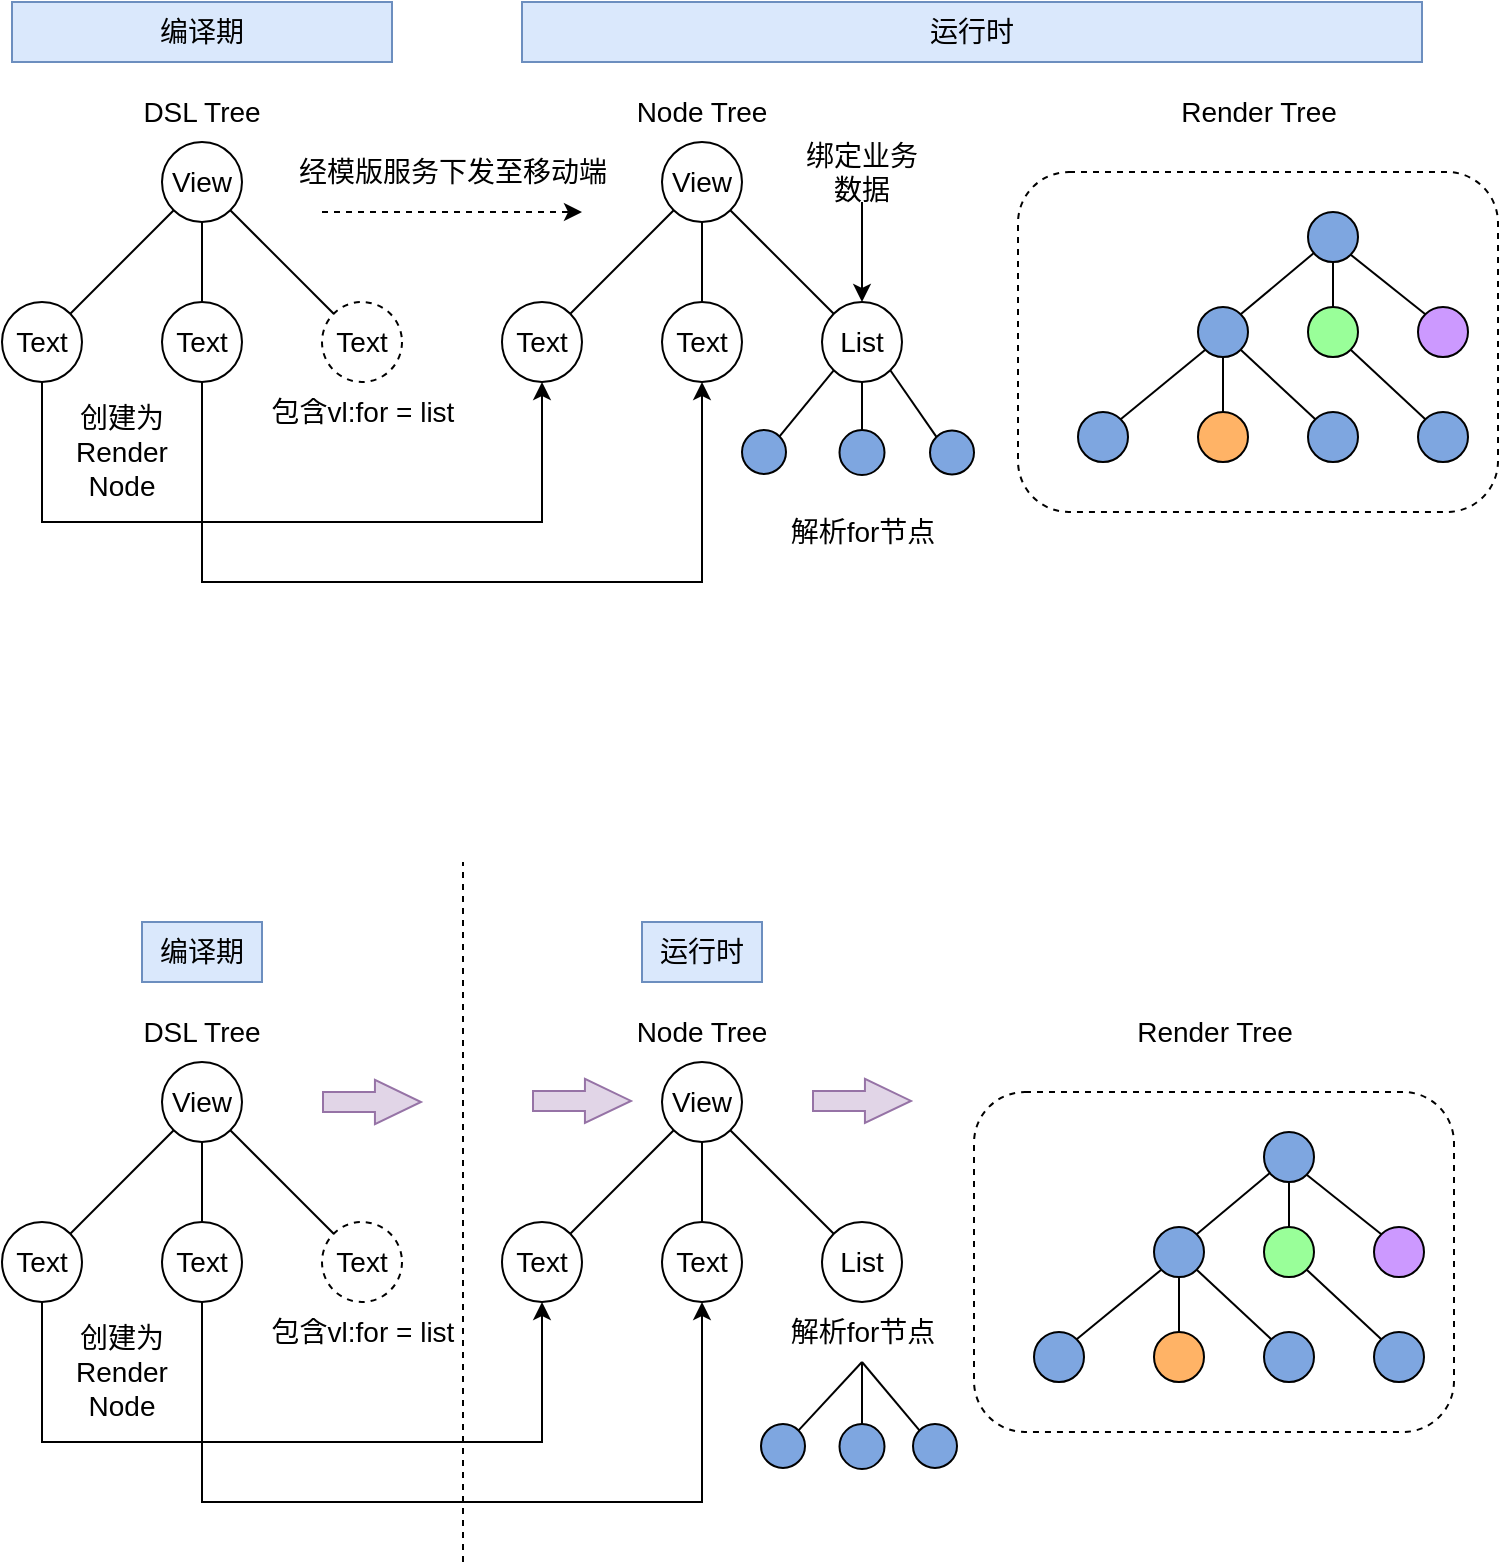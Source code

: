 <mxfile version="20.8.18" type="github" pages="2">
  <diagram name="第 1 页" id="cYTpn5aUSwXa2kTmMULK">
    <mxGraphModel dx="1978" dy="681" grid="1" gridSize="10" guides="1" tooltips="1" connect="1" arrows="1" fold="1" page="1" pageScale="1" pageWidth="827" pageHeight="1169" math="0" shadow="0">
      <root>
        <mxCell id="0" />
        <mxCell id="1" parent="0" />
        <mxCell id="NY8JZ3C-U5HUo9BYB7Ef-1" value="" style="rounded=1;whiteSpace=wrap;html=1;shadow=0;dashed=1;" vertex="1" parent="1">
          <mxGeometry x="-212" y="235" width="240" height="170" as="geometry" />
        </mxCell>
        <mxCell id="g4z9N9XSjGAZjHoc07tf-1" value="View" style="ellipse;whiteSpace=wrap;html=1;aspect=fixed;fontSize=14;" vertex="1" parent="1">
          <mxGeometry x="-640" y="220" width="40" height="40" as="geometry" />
        </mxCell>
        <mxCell id="g4z9N9XSjGAZjHoc07tf-2" value="Text" style="ellipse;whiteSpace=wrap;html=1;aspect=fixed;fontSize=14;" vertex="1" parent="1">
          <mxGeometry x="-720" y="300" width="40" height="40" as="geometry" />
        </mxCell>
        <mxCell id="g4z9N9XSjGAZjHoc07tf-4" value="" style="endArrow=none;html=1;rounded=0;exitX=1;exitY=0;exitDx=0;exitDy=0;" edge="1" parent="1" source="g4z9N9XSjGAZjHoc07tf-2" target="g4z9N9XSjGAZjHoc07tf-1">
          <mxGeometry width="50" height="50" relative="1" as="geometry">
            <mxPoint x="-680" y="270" as="sourcePoint" />
            <mxPoint x="-630" y="220" as="targetPoint" />
          </mxGeometry>
        </mxCell>
        <mxCell id="g4z9N9XSjGAZjHoc07tf-5" value="Text" style="ellipse;whiteSpace=wrap;html=1;aspect=fixed;fontSize=14;" vertex="1" parent="1">
          <mxGeometry x="-640" y="300" width="40" height="40" as="geometry" />
        </mxCell>
        <mxCell id="g4z9N9XSjGAZjHoc07tf-6" value="Text" style="ellipse;whiteSpace=wrap;html=1;aspect=fixed;fontSize=14;dashed=1;" vertex="1" parent="1">
          <mxGeometry x="-560" y="300" width="40" height="40" as="geometry" />
        </mxCell>
        <mxCell id="g4z9N9XSjGAZjHoc07tf-7" value="" style="endArrow=none;html=1;rounded=0;entryX=0.5;entryY=1;entryDx=0;entryDy=0;" edge="1" parent="1" source="g4z9N9XSjGAZjHoc07tf-5" target="g4z9N9XSjGAZjHoc07tf-1">
          <mxGeometry width="50" height="50" relative="1" as="geometry">
            <mxPoint x="-570" y="270" as="sourcePoint" />
            <mxPoint x="-570" y="380" as="targetPoint" />
          </mxGeometry>
        </mxCell>
        <mxCell id="g4z9N9XSjGAZjHoc07tf-8" value="" style="endArrow=none;html=1;rounded=0;exitX=1;exitY=1;exitDx=0;exitDy=0;entryX=0;entryY=0;entryDx=0;entryDy=0;" edge="1" parent="1" source="g4z9N9XSjGAZjHoc07tf-1" target="g4z9N9XSjGAZjHoc07tf-6">
          <mxGeometry width="50" height="50" relative="1" as="geometry">
            <mxPoint x="-580" y="290" as="sourcePoint" />
            <mxPoint x="-560" y="300" as="targetPoint" />
          </mxGeometry>
        </mxCell>
        <mxCell id="g4z9N9XSjGAZjHoc07tf-18" value="" style="ellipse;whiteSpace=wrap;html=1;aspect=fixed;fillColor=#7EA6E0;" vertex="1" parent="1">
          <mxGeometry x="-67" y="255" width="25" height="25" as="geometry" />
        </mxCell>
        <mxCell id="g4z9N9XSjGAZjHoc07tf-19" value="" style="ellipse;whiteSpace=wrap;html=1;aspect=fixed;fillColor=#7EA6E0;" vertex="1" parent="1">
          <mxGeometry x="-122" y="302.5" width="25" height="25" as="geometry" />
        </mxCell>
        <mxCell id="g4z9N9XSjGAZjHoc07tf-20" value="" style="endArrow=none;html=1;rounded=0;exitX=1;exitY=0;exitDx=0;exitDy=0;" edge="1" parent="1" source="g4z9N9XSjGAZjHoc07tf-19" target="g4z9N9XSjGAZjHoc07tf-18">
          <mxGeometry width="50" height="50" relative="1" as="geometry">
            <mxPoint x="-82" y="290" as="sourcePoint" />
            <mxPoint x="-32" y="240" as="targetPoint" />
          </mxGeometry>
        </mxCell>
        <mxCell id="g4z9N9XSjGAZjHoc07tf-21" value="" style="ellipse;whiteSpace=wrap;html=1;aspect=fixed;fillColor=#99FF99;" vertex="1" parent="1">
          <mxGeometry x="-67" y="302.5" width="25" height="25" as="geometry" />
        </mxCell>
        <mxCell id="g4z9N9XSjGAZjHoc07tf-22" value="" style="ellipse;whiteSpace=wrap;html=1;aspect=fixed;fillColor=#CC99FF;" vertex="1" parent="1">
          <mxGeometry x="-12" y="302.5" width="25" height="25" as="geometry" />
        </mxCell>
        <mxCell id="g4z9N9XSjGAZjHoc07tf-23" value="" style="endArrow=none;html=1;rounded=0;entryX=0.5;entryY=1;entryDx=0;entryDy=0;" edge="1" parent="1" source="g4z9N9XSjGAZjHoc07tf-21" target="g4z9N9XSjGAZjHoc07tf-18">
          <mxGeometry width="50" height="50" relative="1" as="geometry">
            <mxPoint x="28" y="290" as="sourcePoint" />
            <mxPoint x="28" y="400" as="targetPoint" />
          </mxGeometry>
        </mxCell>
        <mxCell id="g4z9N9XSjGAZjHoc07tf-24" value="" style="endArrow=none;html=1;rounded=0;exitX=1;exitY=1;exitDx=0;exitDy=0;entryX=0;entryY=0;entryDx=0;entryDy=0;" edge="1" parent="1" source="g4z9N9XSjGAZjHoc07tf-18" target="g4z9N9XSjGAZjHoc07tf-22">
          <mxGeometry width="50" height="50" relative="1" as="geometry">
            <mxPoint x="18" y="310" as="sourcePoint" />
            <mxPoint x="38" y="320" as="targetPoint" />
          </mxGeometry>
        </mxCell>
        <mxCell id="g4z9N9XSjGAZjHoc07tf-25" value="" style="ellipse;whiteSpace=wrap;html=1;aspect=fixed;fillColor=#7EA6E0;" vertex="1" parent="1">
          <mxGeometry x="-182" y="355" width="25" height="25" as="geometry" />
        </mxCell>
        <mxCell id="g4z9N9XSjGAZjHoc07tf-26" value="" style="ellipse;whiteSpace=wrap;html=1;aspect=fixed;fillColor=#FFB366;" vertex="1" parent="1">
          <mxGeometry x="-122" y="355" width="25" height="25" as="geometry" />
        </mxCell>
        <mxCell id="g4z9N9XSjGAZjHoc07tf-27" value="" style="ellipse;whiteSpace=wrap;html=1;aspect=fixed;fillColor=#7EA6E0;" vertex="1" parent="1">
          <mxGeometry x="-67" y="355" width="25" height="25" as="geometry" />
        </mxCell>
        <mxCell id="g4z9N9XSjGAZjHoc07tf-28" value="" style="ellipse;whiteSpace=wrap;html=1;aspect=fixed;fillColor=#7EA6E0;" vertex="1" parent="1">
          <mxGeometry x="-12" y="355" width="25" height="25" as="geometry" />
        </mxCell>
        <mxCell id="g4z9N9XSjGAZjHoc07tf-29" value="" style="endArrow=none;html=1;rounded=0;exitX=1;exitY=0;exitDx=0;exitDy=0;entryX=0;entryY=1;entryDx=0;entryDy=0;" edge="1" parent="1" source="g4z9N9XSjGAZjHoc07tf-25" target="g4z9N9XSjGAZjHoc07tf-19">
          <mxGeometry width="50" height="50" relative="1" as="geometry">
            <mxPoint x="-192" y="382" as="sourcePoint" />
            <mxPoint x="-140" y="330" as="targetPoint" />
          </mxGeometry>
        </mxCell>
        <mxCell id="g4z9N9XSjGAZjHoc07tf-30" value="" style="endArrow=none;html=1;rounded=0;entryX=0.5;entryY=1;entryDx=0;entryDy=0;exitX=0.5;exitY=0;exitDx=0;exitDy=0;" edge="1" parent="1" source="g4z9N9XSjGAZjHoc07tf-26" target="g4z9N9XSjGAZjHoc07tf-19">
          <mxGeometry width="50" height="50" relative="1" as="geometry">
            <mxPoint x="-12" y="330" as="sourcePoint" />
            <mxPoint x="-12" y="290" as="targetPoint" />
          </mxGeometry>
        </mxCell>
        <mxCell id="g4z9N9XSjGAZjHoc07tf-31" value="" style="endArrow=none;html=1;rounded=0;exitX=1;exitY=1;exitDx=0;exitDy=0;entryX=0;entryY=0;entryDx=0;entryDy=0;" edge="1" parent="1" source="g4z9N9XSjGAZjHoc07tf-19" target="g4z9N9XSjGAZjHoc07tf-27">
          <mxGeometry width="50" height="50" relative="1" as="geometry">
            <mxPoint x="2" y="284" as="sourcePoint" />
            <mxPoint x="54" y="336" as="targetPoint" />
          </mxGeometry>
        </mxCell>
        <mxCell id="g4z9N9XSjGAZjHoc07tf-32" value="" style="endArrow=none;html=1;rounded=0;entryX=1;entryY=1;entryDx=0;entryDy=0;exitX=0;exitY=0;exitDx=0;exitDy=0;" edge="1" parent="1" source="g4z9N9XSjGAZjHoc07tf-28" target="g4z9N9XSjGAZjHoc07tf-21">
          <mxGeometry width="50" height="50" relative="1" as="geometry">
            <mxPoint x="118" y="420" as="sourcePoint" />
            <mxPoint x="168" y="370" as="targetPoint" />
          </mxGeometry>
        </mxCell>
        <mxCell id="NY8JZ3C-U5HUo9BYB7Ef-5" value="View" style="ellipse;whiteSpace=wrap;html=1;aspect=fixed;fontSize=14;" vertex="1" parent="1">
          <mxGeometry x="-390" y="220" width="40" height="40" as="geometry" />
        </mxCell>
        <mxCell id="NY8JZ3C-U5HUo9BYB7Ef-6" value="Text" style="ellipse;whiteSpace=wrap;html=1;aspect=fixed;fontSize=14;" vertex="1" parent="1">
          <mxGeometry x="-470" y="300" width="40" height="40" as="geometry" />
        </mxCell>
        <mxCell id="NY8JZ3C-U5HUo9BYB7Ef-7" value="" style="endArrow=none;html=1;rounded=0;exitX=1;exitY=0;exitDx=0;exitDy=0;" edge="1" parent="1" source="NY8JZ3C-U5HUo9BYB7Ef-6" target="NY8JZ3C-U5HUo9BYB7Ef-5">
          <mxGeometry width="50" height="50" relative="1" as="geometry">
            <mxPoint x="-430" y="270" as="sourcePoint" />
            <mxPoint x="-380" y="220" as="targetPoint" />
          </mxGeometry>
        </mxCell>
        <mxCell id="NY8JZ3C-U5HUo9BYB7Ef-8" value="Text" style="ellipse;whiteSpace=wrap;html=1;aspect=fixed;fontSize=14;" vertex="1" parent="1">
          <mxGeometry x="-390" y="300" width="40" height="40" as="geometry" />
        </mxCell>
        <mxCell id="NY8JZ3C-U5HUo9BYB7Ef-9" value="List" style="ellipse;whiteSpace=wrap;html=1;aspect=fixed;fontSize=14;" vertex="1" parent="1">
          <mxGeometry x="-310" y="300" width="40" height="40" as="geometry" />
        </mxCell>
        <mxCell id="NY8JZ3C-U5HUo9BYB7Ef-10" value="" style="endArrow=none;html=1;rounded=0;entryX=0.5;entryY=1;entryDx=0;entryDy=0;" edge="1" parent="1" source="NY8JZ3C-U5HUo9BYB7Ef-8" target="NY8JZ3C-U5HUo9BYB7Ef-5">
          <mxGeometry width="50" height="50" relative="1" as="geometry">
            <mxPoint x="-320" y="270" as="sourcePoint" />
            <mxPoint x="-320" y="380" as="targetPoint" />
          </mxGeometry>
        </mxCell>
        <mxCell id="NY8JZ3C-U5HUo9BYB7Ef-11" value="" style="endArrow=none;html=1;rounded=0;exitX=1;exitY=1;exitDx=0;exitDy=0;entryX=0;entryY=0;entryDx=0;entryDy=0;" edge="1" parent="1" source="NY8JZ3C-U5HUo9BYB7Ef-5" target="NY8JZ3C-U5HUo9BYB7Ef-9">
          <mxGeometry width="50" height="50" relative="1" as="geometry">
            <mxPoint x="-330" y="290" as="sourcePoint" />
            <mxPoint x="-310" y="300" as="targetPoint" />
          </mxGeometry>
        </mxCell>
        <mxCell id="NY8JZ3C-U5HUo9BYB7Ef-12" value="" style="endArrow=classic;html=1;rounded=0;fontSize=14;exitX=0.5;exitY=1;exitDx=0;exitDy=0;entryX=0.5;entryY=1;entryDx=0;entryDy=0;" edge="1" parent="1" source="g4z9N9XSjGAZjHoc07tf-5" target="NY8JZ3C-U5HUo9BYB7Ef-8">
          <mxGeometry width="50" height="50" relative="1" as="geometry">
            <mxPoint x="-580" y="460" as="sourcePoint" />
            <mxPoint x="-530" y="410" as="targetPoint" />
            <Array as="points">
              <mxPoint x="-620" y="440" />
              <mxPoint x="-510" y="440" />
              <mxPoint x="-400" y="440" />
              <mxPoint x="-370" y="440" />
            </Array>
          </mxGeometry>
        </mxCell>
        <mxCell id="NY8JZ3C-U5HUo9BYB7Ef-13" value="" style="endArrow=classic;html=1;rounded=0;fontSize=14;exitX=0.5;exitY=1;exitDx=0;exitDy=0;entryX=0.5;entryY=1;entryDx=0;entryDy=0;" edge="1" parent="1" source="g4z9N9XSjGAZjHoc07tf-2" target="NY8JZ3C-U5HUo9BYB7Ef-6">
          <mxGeometry width="50" height="50" relative="1" as="geometry">
            <mxPoint x="-720" y="350" as="sourcePoint" />
            <mxPoint x="-380" y="360" as="targetPoint" />
            <Array as="points">
              <mxPoint x="-700" y="410" />
              <mxPoint x="-590" y="410" />
              <mxPoint x="-480" y="410" />
              <mxPoint x="-450" y="410" />
            </Array>
          </mxGeometry>
        </mxCell>
        <mxCell id="NY8JZ3C-U5HUo9BYB7Ef-14" value="创建为Render Node" style="text;html=1;strokeColor=none;fillColor=none;align=center;verticalAlign=middle;whiteSpace=wrap;rounded=0;fontSize=14;" vertex="1" parent="1">
          <mxGeometry x="-690" y="360" width="60" height="30" as="geometry" />
        </mxCell>
        <mxCell id="NY8JZ3C-U5HUo9BYB7Ef-15" value="包含vl:for = list" style="text;html=1;strokeColor=none;fillColor=none;align=center;verticalAlign=middle;whiteSpace=wrap;rounded=0;fontSize=14;" vertex="1" parent="1">
          <mxGeometry x="-590.5" y="340" width="101" height="30" as="geometry" />
        </mxCell>
        <mxCell id="NY8JZ3C-U5HUo9BYB7Ef-23" value="DSL Tree" style="text;html=1;strokeColor=none;fillColor=none;align=center;verticalAlign=middle;whiteSpace=wrap;rounded=0;fontSize=14;" vertex="1" parent="1">
          <mxGeometry x="-660" y="190" width="80" height="30" as="geometry" />
        </mxCell>
        <mxCell id="NY8JZ3C-U5HUo9BYB7Ef-24" value="Node Tree" style="text;html=1;strokeColor=none;fillColor=none;align=center;verticalAlign=middle;whiteSpace=wrap;rounded=0;fontSize=14;" vertex="1" parent="1">
          <mxGeometry x="-405" y="190" width="70" height="30" as="geometry" />
        </mxCell>
        <mxCell id="NY8JZ3C-U5HUo9BYB7Ef-25" value="解析for节点" style="text;html=1;strokeColor=none;fillColor=none;align=center;verticalAlign=middle;whiteSpace=wrap;rounded=0;fontSize=14;" vertex="1" parent="1">
          <mxGeometry x="-340" y="400" width="101" height="30" as="geometry" />
        </mxCell>
        <mxCell id="NY8JZ3C-U5HUo9BYB7Ef-26" value="Render Tree" style="text;html=1;strokeColor=none;fillColor=none;align=center;verticalAlign=middle;whiteSpace=wrap;rounded=0;fontSize=14;" vertex="1" parent="1">
          <mxGeometry x="-134.5" y="190" width="85" height="30" as="geometry" />
        </mxCell>
        <mxCell id="NY8JZ3C-U5HUo9BYB7Ef-28" value="编译期" style="text;html=1;strokeColor=#6c8ebf;fillColor=#dae8fc;align=center;verticalAlign=middle;whiteSpace=wrap;rounded=0;fontSize=14;" vertex="1" parent="1">
          <mxGeometry x="-715" y="150" width="190" height="30" as="geometry" />
        </mxCell>
        <mxCell id="NY8JZ3C-U5HUo9BYB7Ef-29" value="运行时" style="text;html=1;strokeColor=#6c8ebf;fillColor=#dae8fc;align=center;verticalAlign=middle;whiteSpace=wrap;rounded=0;fontSize=14;" vertex="1" parent="1">
          <mxGeometry x="-460" y="150" width="450" height="30" as="geometry" />
        </mxCell>
        <mxCell id="NY8JZ3C-U5HUo9BYB7Ef-34" value="" style="ellipse;whiteSpace=wrap;html=1;aspect=fixed;fillColor=#7EA6E0;" vertex="1" parent="1">
          <mxGeometry x="-301.25" y="364" width="22.5" height="22.5" as="geometry" />
        </mxCell>
        <mxCell id="NY8JZ3C-U5HUo9BYB7Ef-35" value="" style="ellipse;whiteSpace=wrap;html=1;aspect=fixed;fillColor=#7EA6E0;" vertex="1" parent="1">
          <mxGeometry x="-350" y="364" width="22" height="22" as="geometry" />
        </mxCell>
        <mxCell id="NY8JZ3C-U5HUo9BYB7Ef-36" value="" style="ellipse;whiteSpace=wrap;html=1;aspect=fixed;fillColor=#7EA6E0;" vertex="1" parent="1">
          <mxGeometry x="-256" y="364.25" width="22" height="22" as="geometry" />
        </mxCell>
        <mxCell id="NY8JZ3C-U5HUo9BYB7Ef-37" value="" style="endArrow=none;html=1;rounded=0;fontSize=14;entryX=0;entryY=1;entryDx=0;entryDy=0;exitX=1;exitY=0;exitDx=0;exitDy=0;" edge="1" parent="1" source="NY8JZ3C-U5HUo9BYB7Ef-35" target="NY8JZ3C-U5HUo9BYB7Ef-9">
          <mxGeometry width="50" height="50" relative="1" as="geometry">
            <mxPoint x="-330" y="370" as="sourcePoint" />
            <mxPoint x="-290" y="370" as="targetPoint" />
          </mxGeometry>
        </mxCell>
        <mxCell id="NY8JZ3C-U5HUo9BYB7Ef-38" value="" style="endArrow=none;html=1;rounded=0;fontSize=14;exitX=0.5;exitY=0;exitDx=0;exitDy=0;entryX=0.5;entryY=1;entryDx=0;entryDy=0;" edge="1" parent="1" source="NY8JZ3C-U5HUo9BYB7Ef-34" target="NY8JZ3C-U5HUo9BYB7Ef-9">
          <mxGeometry width="50" height="50" relative="1" as="geometry">
            <mxPoint x="-310" y="410" as="sourcePoint" />
            <mxPoint x="-290" y="380" as="targetPoint" />
          </mxGeometry>
        </mxCell>
        <mxCell id="NY8JZ3C-U5HUo9BYB7Ef-39" value="" style="endArrow=none;html=1;rounded=0;fontSize=14;exitX=0;exitY=0;exitDx=0;exitDy=0;entryX=1;entryY=1;entryDx=0;entryDy=0;" edge="1" parent="1" source="NY8JZ3C-U5HUo9BYB7Ef-36" target="NY8JZ3C-U5HUo9BYB7Ef-9">
          <mxGeometry width="50" height="50" relative="1" as="geometry">
            <mxPoint x="-281" y="411" as="sourcePoint" />
            <mxPoint x="-280" y="380" as="targetPoint" />
          </mxGeometry>
        </mxCell>
        <mxCell id="NY8JZ3C-U5HUo9BYB7Ef-42" value="" style="rounded=1;whiteSpace=wrap;html=1;shadow=0;dashed=1;" vertex="1" parent="1">
          <mxGeometry x="-234" y="695" width="240" height="170" as="geometry" />
        </mxCell>
        <mxCell id="NY8JZ3C-U5HUo9BYB7Ef-43" value="View" style="ellipse;whiteSpace=wrap;html=1;aspect=fixed;fontSize=14;" vertex="1" parent="1">
          <mxGeometry x="-640" y="680" width="40" height="40" as="geometry" />
        </mxCell>
        <mxCell id="NY8JZ3C-U5HUo9BYB7Ef-44" value="Text" style="ellipse;whiteSpace=wrap;html=1;aspect=fixed;fontSize=14;" vertex="1" parent="1">
          <mxGeometry x="-720" y="760" width="40" height="40" as="geometry" />
        </mxCell>
        <mxCell id="NY8JZ3C-U5HUo9BYB7Ef-45" value="" style="endArrow=none;html=1;rounded=0;exitX=1;exitY=0;exitDx=0;exitDy=0;" edge="1" parent="1" source="NY8JZ3C-U5HUo9BYB7Ef-44" target="NY8JZ3C-U5HUo9BYB7Ef-43">
          <mxGeometry width="50" height="50" relative="1" as="geometry">
            <mxPoint x="-680" y="730" as="sourcePoint" />
            <mxPoint x="-630" y="680" as="targetPoint" />
          </mxGeometry>
        </mxCell>
        <mxCell id="NY8JZ3C-U5HUo9BYB7Ef-46" value="Text" style="ellipse;whiteSpace=wrap;html=1;aspect=fixed;fontSize=14;" vertex="1" parent="1">
          <mxGeometry x="-640" y="760" width="40" height="40" as="geometry" />
        </mxCell>
        <mxCell id="NY8JZ3C-U5HUo9BYB7Ef-47" value="Text" style="ellipse;whiteSpace=wrap;html=1;aspect=fixed;fontSize=14;dashed=1;" vertex="1" parent="1">
          <mxGeometry x="-560" y="760" width="40" height="40" as="geometry" />
        </mxCell>
        <mxCell id="NY8JZ3C-U5HUo9BYB7Ef-48" value="" style="endArrow=none;html=1;rounded=0;entryX=0.5;entryY=1;entryDx=0;entryDy=0;" edge="1" parent="1" source="NY8JZ3C-U5HUo9BYB7Ef-46" target="NY8JZ3C-U5HUo9BYB7Ef-43">
          <mxGeometry width="50" height="50" relative="1" as="geometry">
            <mxPoint x="-570" y="730" as="sourcePoint" />
            <mxPoint x="-570" y="840" as="targetPoint" />
          </mxGeometry>
        </mxCell>
        <mxCell id="NY8JZ3C-U5HUo9BYB7Ef-49" value="" style="endArrow=none;html=1;rounded=0;exitX=1;exitY=1;exitDx=0;exitDy=0;entryX=0;entryY=0;entryDx=0;entryDy=0;" edge="1" parent="1" source="NY8JZ3C-U5HUo9BYB7Ef-43" target="NY8JZ3C-U5HUo9BYB7Ef-47">
          <mxGeometry width="50" height="50" relative="1" as="geometry">
            <mxPoint x="-580" y="750" as="sourcePoint" />
            <mxPoint x="-560" y="760" as="targetPoint" />
          </mxGeometry>
        </mxCell>
        <mxCell id="NY8JZ3C-U5HUo9BYB7Ef-50" value="" style="ellipse;whiteSpace=wrap;html=1;aspect=fixed;fillColor=#7EA6E0;" vertex="1" parent="1">
          <mxGeometry x="-89" y="715" width="25" height="25" as="geometry" />
        </mxCell>
        <mxCell id="NY8JZ3C-U5HUo9BYB7Ef-51" value="" style="ellipse;whiteSpace=wrap;html=1;aspect=fixed;fillColor=#7EA6E0;" vertex="1" parent="1">
          <mxGeometry x="-144" y="762.5" width="25" height="25" as="geometry" />
        </mxCell>
        <mxCell id="NY8JZ3C-U5HUo9BYB7Ef-52" value="" style="endArrow=none;html=1;rounded=0;exitX=1;exitY=0;exitDx=0;exitDy=0;" edge="1" parent="1" source="NY8JZ3C-U5HUo9BYB7Ef-51" target="NY8JZ3C-U5HUo9BYB7Ef-50">
          <mxGeometry width="50" height="50" relative="1" as="geometry">
            <mxPoint x="-104" y="750" as="sourcePoint" />
            <mxPoint x="-54" y="700" as="targetPoint" />
          </mxGeometry>
        </mxCell>
        <mxCell id="NY8JZ3C-U5HUo9BYB7Ef-53" value="" style="ellipse;whiteSpace=wrap;html=1;aspect=fixed;fillColor=#99FF99;" vertex="1" parent="1">
          <mxGeometry x="-89" y="762.5" width="25" height="25" as="geometry" />
        </mxCell>
        <mxCell id="NY8JZ3C-U5HUo9BYB7Ef-54" value="" style="ellipse;whiteSpace=wrap;html=1;aspect=fixed;fillColor=#CC99FF;" vertex="1" parent="1">
          <mxGeometry x="-34" y="762.5" width="25" height="25" as="geometry" />
        </mxCell>
        <mxCell id="NY8JZ3C-U5HUo9BYB7Ef-55" value="" style="endArrow=none;html=1;rounded=0;entryX=0.5;entryY=1;entryDx=0;entryDy=0;" edge="1" parent="1" source="NY8JZ3C-U5HUo9BYB7Ef-53" target="NY8JZ3C-U5HUo9BYB7Ef-50">
          <mxGeometry width="50" height="50" relative="1" as="geometry">
            <mxPoint x="6" y="750" as="sourcePoint" />
            <mxPoint x="6" y="860" as="targetPoint" />
          </mxGeometry>
        </mxCell>
        <mxCell id="NY8JZ3C-U5HUo9BYB7Ef-56" value="" style="endArrow=none;html=1;rounded=0;exitX=1;exitY=1;exitDx=0;exitDy=0;entryX=0;entryY=0;entryDx=0;entryDy=0;" edge="1" parent="1" source="NY8JZ3C-U5HUo9BYB7Ef-50" target="NY8JZ3C-U5HUo9BYB7Ef-54">
          <mxGeometry width="50" height="50" relative="1" as="geometry">
            <mxPoint x="-4" y="770" as="sourcePoint" />
            <mxPoint x="16" y="780" as="targetPoint" />
          </mxGeometry>
        </mxCell>
        <mxCell id="NY8JZ3C-U5HUo9BYB7Ef-57" value="" style="ellipse;whiteSpace=wrap;html=1;aspect=fixed;fillColor=#7EA6E0;" vertex="1" parent="1">
          <mxGeometry x="-204" y="815" width="25" height="25" as="geometry" />
        </mxCell>
        <mxCell id="NY8JZ3C-U5HUo9BYB7Ef-58" value="" style="ellipse;whiteSpace=wrap;html=1;aspect=fixed;fillColor=#FFB366;" vertex="1" parent="1">
          <mxGeometry x="-144" y="815" width="25" height="25" as="geometry" />
        </mxCell>
        <mxCell id="NY8JZ3C-U5HUo9BYB7Ef-59" value="" style="ellipse;whiteSpace=wrap;html=1;aspect=fixed;fillColor=#7EA6E0;" vertex="1" parent="1">
          <mxGeometry x="-89" y="815" width="25" height="25" as="geometry" />
        </mxCell>
        <mxCell id="NY8JZ3C-U5HUo9BYB7Ef-60" value="" style="ellipse;whiteSpace=wrap;html=1;aspect=fixed;fillColor=#7EA6E0;" vertex="1" parent="1">
          <mxGeometry x="-34" y="815" width="25" height="25" as="geometry" />
        </mxCell>
        <mxCell id="NY8JZ3C-U5HUo9BYB7Ef-61" value="" style="endArrow=none;html=1;rounded=0;exitX=1;exitY=0;exitDx=0;exitDy=0;entryX=0;entryY=1;entryDx=0;entryDy=0;" edge="1" parent="1" source="NY8JZ3C-U5HUo9BYB7Ef-57" target="NY8JZ3C-U5HUo9BYB7Ef-51">
          <mxGeometry width="50" height="50" relative="1" as="geometry">
            <mxPoint x="-214" y="842" as="sourcePoint" />
            <mxPoint x="-162" y="790" as="targetPoint" />
          </mxGeometry>
        </mxCell>
        <mxCell id="NY8JZ3C-U5HUo9BYB7Ef-62" value="" style="endArrow=none;html=1;rounded=0;entryX=0.5;entryY=1;entryDx=0;entryDy=0;exitX=0.5;exitY=0;exitDx=0;exitDy=0;" edge="1" parent="1" source="NY8JZ3C-U5HUo9BYB7Ef-58" target="NY8JZ3C-U5HUo9BYB7Ef-51">
          <mxGeometry width="50" height="50" relative="1" as="geometry">
            <mxPoint x="-34" y="790" as="sourcePoint" />
            <mxPoint x="-34" y="750" as="targetPoint" />
          </mxGeometry>
        </mxCell>
        <mxCell id="NY8JZ3C-U5HUo9BYB7Ef-63" value="" style="endArrow=none;html=1;rounded=0;exitX=1;exitY=1;exitDx=0;exitDy=0;entryX=0;entryY=0;entryDx=0;entryDy=0;" edge="1" parent="1" source="NY8JZ3C-U5HUo9BYB7Ef-51" target="NY8JZ3C-U5HUo9BYB7Ef-59">
          <mxGeometry width="50" height="50" relative="1" as="geometry">
            <mxPoint x="-20" y="744" as="sourcePoint" />
            <mxPoint x="32" y="796" as="targetPoint" />
          </mxGeometry>
        </mxCell>
        <mxCell id="NY8JZ3C-U5HUo9BYB7Ef-64" value="" style="endArrow=none;html=1;rounded=0;entryX=1;entryY=1;entryDx=0;entryDy=0;exitX=0;exitY=0;exitDx=0;exitDy=0;" edge="1" parent="1" source="NY8JZ3C-U5HUo9BYB7Ef-60" target="NY8JZ3C-U5HUo9BYB7Ef-53">
          <mxGeometry width="50" height="50" relative="1" as="geometry">
            <mxPoint x="96" y="880" as="sourcePoint" />
            <mxPoint x="146" y="830" as="targetPoint" />
          </mxGeometry>
        </mxCell>
        <mxCell id="NY8JZ3C-U5HUo9BYB7Ef-65" value="View" style="ellipse;whiteSpace=wrap;html=1;aspect=fixed;fontSize=14;" vertex="1" parent="1">
          <mxGeometry x="-390" y="680" width="40" height="40" as="geometry" />
        </mxCell>
        <mxCell id="NY8JZ3C-U5HUo9BYB7Ef-66" value="Text" style="ellipse;whiteSpace=wrap;html=1;aspect=fixed;fontSize=14;" vertex="1" parent="1">
          <mxGeometry x="-470" y="760" width="40" height="40" as="geometry" />
        </mxCell>
        <mxCell id="NY8JZ3C-U5HUo9BYB7Ef-67" value="" style="endArrow=none;html=1;rounded=0;exitX=1;exitY=0;exitDx=0;exitDy=0;" edge="1" parent="1" source="NY8JZ3C-U5HUo9BYB7Ef-66" target="NY8JZ3C-U5HUo9BYB7Ef-65">
          <mxGeometry width="50" height="50" relative="1" as="geometry">
            <mxPoint x="-430" y="730" as="sourcePoint" />
            <mxPoint x="-380" y="680" as="targetPoint" />
          </mxGeometry>
        </mxCell>
        <mxCell id="NY8JZ3C-U5HUo9BYB7Ef-68" value="Text" style="ellipse;whiteSpace=wrap;html=1;aspect=fixed;fontSize=14;" vertex="1" parent="1">
          <mxGeometry x="-390" y="760" width="40" height="40" as="geometry" />
        </mxCell>
        <mxCell id="NY8JZ3C-U5HUo9BYB7Ef-69" value="List" style="ellipse;whiteSpace=wrap;html=1;aspect=fixed;fontSize=14;" vertex="1" parent="1">
          <mxGeometry x="-310" y="760" width="40" height="40" as="geometry" />
        </mxCell>
        <mxCell id="NY8JZ3C-U5HUo9BYB7Ef-70" value="" style="endArrow=none;html=1;rounded=0;entryX=0.5;entryY=1;entryDx=0;entryDy=0;" edge="1" parent="1" source="NY8JZ3C-U5HUo9BYB7Ef-68" target="NY8JZ3C-U5HUo9BYB7Ef-65">
          <mxGeometry width="50" height="50" relative="1" as="geometry">
            <mxPoint x="-320" y="730" as="sourcePoint" />
            <mxPoint x="-320" y="840" as="targetPoint" />
          </mxGeometry>
        </mxCell>
        <mxCell id="NY8JZ3C-U5HUo9BYB7Ef-71" value="" style="endArrow=none;html=1;rounded=0;exitX=1;exitY=1;exitDx=0;exitDy=0;entryX=0;entryY=0;entryDx=0;entryDy=0;" edge="1" parent="1" source="NY8JZ3C-U5HUo9BYB7Ef-65" target="NY8JZ3C-U5HUo9BYB7Ef-69">
          <mxGeometry width="50" height="50" relative="1" as="geometry">
            <mxPoint x="-330" y="750" as="sourcePoint" />
            <mxPoint x="-310" y="760" as="targetPoint" />
          </mxGeometry>
        </mxCell>
        <mxCell id="NY8JZ3C-U5HUo9BYB7Ef-72" value="" style="endArrow=classic;html=1;rounded=0;fontSize=14;exitX=0.5;exitY=1;exitDx=0;exitDy=0;entryX=0.5;entryY=1;entryDx=0;entryDy=0;" edge="1" parent="1" source="NY8JZ3C-U5HUo9BYB7Ef-46" target="NY8JZ3C-U5HUo9BYB7Ef-68">
          <mxGeometry width="50" height="50" relative="1" as="geometry">
            <mxPoint x="-580" y="920" as="sourcePoint" />
            <mxPoint x="-530" y="870" as="targetPoint" />
            <Array as="points">
              <mxPoint x="-620" y="900" />
              <mxPoint x="-510" y="900" />
              <mxPoint x="-400" y="900" />
              <mxPoint x="-370" y="900" />
            </Array>
          </mxGeometry>
        </mxCell>
        <mxCell id="NY8JZ3C-U5HUo9BYB7Ef-73" value="" style="endArrow=classic;html=1;rounded=0;fontSize=14;exitX=0.5;exitY=1;exitDx=0;exitDy=0;entryX=0.5;entryY=1;entryDx=0;entryDy=0;" edge="1" parent="1" source="NY8JZ3C-U5HUo9BYB7Ef-44" target="NY8JZ3C-U5HUo9BYB7Ef-66">
          <mxGeometry width="50" height="50" relative="1" as="geometry">
            <mxPoint x="-720" y="810" as="sourcePoint" />
            <mxPoint x="-380" y="820" as="targetPoint" />
            <Array as="points">
              <mxPoint x="-700" y="870" />
              <mxPoint x="-590" y="870" />
              <mxPoint x="-480" y="870" />
              <mxPoint x="-450" y="870" />
            </Array>
          </mxGeometry>
        </mxCell>
        <mxCell id="NY8JZ3C-U5HUo9BYB7Ef-74" value="创建为Render Node" style="text;html=1;strokeColor=none;fillColor=none;align=center;verticalAlign=middle;whiteSpace=wrap;rounded=0;fontSize=14;" vertex="1" parent="1">
          <mxGeometry x="-690" y="820" width="60" height="30" as="geometry" />
        </mxCell>
        <mxCell id="NY8JZ3C-U5HUo9BYB7Ef-75" value="包含vl:for = list" style="text;html=1;strokeColor=none;fillColor=none;align=center;verticalAlign=middle;whiteSpace=wrap;rounded=0;fontSize=14;" vertex="1" parent="1">
          <mxGeometry x="-590.5" y="800" width="101" height="30" as="geometry" />
        </mxCell>
        <mxCell id="NY8JZ3C-U5HUo9BYB7Ef-76" value="DSL Tree" style="text;html=1;strokeColor=none;fillColor=none;align=center;verticalAlign=middle;whiteSpace=wrap;rounded=0;fontSize=14;" vertex="1" parent="1">
          <mxGeometry x="-660" y="650" width="80" height="30" as="geometry" />
        </mxCell>
        <mxCell id="NY8JZ3C-U5HUo9BYB7Ef-77" value="Node Tree" style="text;html=1;strokeColor=none;fillColor=none;align=center;verticalAlign=middle;whiteSpace=wrap;rounded=0;fontSize=14;" vertex="1" parent="1">
          <mxGeometry x="-405" y="650" width="70" height="30" as="geometry" />
        </mxCell>
        <mxCell id="NY8JZ3C-U5HUo9BYB7Ef-78" value="解析for节点" style="text;html=1;strokeColor=none;fillColor=none;align=center;verticalAlign=middle;whiteSpace=wrap;rounded=0;fontSize=14;" vertex="1" parent="1">
          <mxGeometry x="-340.5" y="800" width="101" height="30" as="geometry" />
        </mxCell>
        <mxCell id="NY8JZ3C-U5HUo9BYB7Ef-79" value="Render Tree" style="text;html=1;strokeColor=none;fillColor=none;align=center;verticalAlign=middle;whiteSpace=wrap;rounded=0;fontSize=14;" vertex="1" parent="1">
          <mxGeometry x="-156.5" y="650" width="85" height="30" as="geometry" />
        </mxCell>
        <mxCell id="NY8JZ3C-U5HUo9BYB7Ef-80" value="" style="endArrow=none;dashed=1;html=1;rounded=0;fontSize=14;" edge="1" parent="1">
          <mxGeometry width="50" height="50" relative="1" as="geometry">
            <mxPoint x="-489.5" y="930" as="sourcePoint" />
            <mxPoint x="-489.5" y="580" as="targetPoint" />
          </mxGeometry>
        </mxCell>
        <mxCell id="NY8JZ3C-U5HUo9BYB7Ef-81" value="编译期" style="text;html=1;strokeColor=#6c8ebf;fillColor=#dae8fc;align=center;verticalAlign=middle;whiteSpace=wrap;rounded=0;fontSize=14;" vertex="1" parent="1">
          <mxGeometry x="-650" y="610" width="60" height="30" as="geometry" />
        </mxCell>
        <mxCell id="NY8JZ3C-U5HUo9BYB7Ef-82" value="运行时" style="text;html=1;strokeColor=#6c8ebf;fillColor=#dae8fc;align=center;verticalAlign=middle;whiteSpace=wrap;rounded=0;fontSize=14;" vertex="1" parent="1">
          <mxGeometry x="-400" y="610" width="60" height="30" as="geometry" />
        </mxCell>
        <mxCell id="NY8JZ3C-U5HUo9BYB7Ef-83" value="" style="shape=flexArrow;endArrow=classic;html=1;rounded=0;fontSize=14;endWidth=11.111;endSize=7.344;fillColor=#e1d5e7;strokeColor=#9673a6;" edge="1" parent="1">
          <mxGeometry width="50" height="50" relative="1" as="geometry">
            <mxPoint x="-560" y="700" as="sourcePoint" />
            <mxPoint x="-510" y="700" as="targetPoint" />
          </mxGeometry>
        </mxCell>
        <mxCell id="NY8JZ3C-U5HUo9BYB7Ef-84" value="" style="shape=flexArrow;endArrow=classic;html=1;rounded=0;fontSize=14;endWidth=11.111;endSize=7.344;fillColor=#e1d5e7;strokeColor=#9673a6;" edge="1" parent="1">
          <mxGeometry width="50" height="50" relative="1" as="geometry">
            <mxPoint x="-315" y="699.44" as="sourcePoint" />
            <mxPoint x="-265" y="699.44" as="targetPoint" />
          </mxGeometry>
        </mxCell>
        <mxCell id="NY8JZ3C-U5HUo9BYB7Ef-85" value="" style="shape=flexArrow;endArrow=classic;html=1;rounded=0;fontSize=14;endWidth=11.111;endSize=7.344;fillColor=#e1d5e7;strokeColor=#9673a6;" edge="1" parent="1">
          <mxGeometry width="50" height="50" relative="1" as="geometry">
            <mxPoint x="-455" y="699.44" as="sourcePoint" />
            <mxPoint x="-405" y="699.44" as="targetPoint" />
          </mxGeometry>
        </mxCell>
        <mxCell id="NY8JZ3C-U5HUo9BYB7Ef-86" value="" style="ellipse;whiteSpace=wrap;html=1;aspect=fixed;fillColor=#7EA6E0;" vertex="1" parent="1">
          <mxGeometry x="-301.25" y="861" width="22.5" height="22.5" as="geometry" />
        </mxCell>
        <mxCell id="NY8JZ3C-U5HUo9BYB7Ef-87" value="" style="ellipse;whiteSpace=wrap;html=1;aspect=fixed;fillColor=#7EA6E0;" vertex="1" parent="1">
          <mxGeometry x="-340.5" y="861" width="22" height="22" as="geometry" />
        </mxCell>
        <mxCell id="NY8JZ3C-U5HUo9BYB7Ef-88" value="" style="ellipse;whiteSpace=wrap;html=1;aspect=fixed;fillColor=#7EA6E0;" vertex="1" parent="1">
          <mxGeometry x="-264.5" y="861" width="22" height="22" as="geometry" />
        </mxCell>
        <mxCell id="NY8JZ3C-U5HUo9BYB7Ef-89" value="" style="endArrow=none;html=1;rounded=0;fontSize=14;exitX=1;exitY=0;exitDx=0;exitDy=0;" edge="1" parent="1" source="NY8JZ3C-U5HUo9BYB7Ef-87">
          <mxGeometry width="50" height="50" relative="1" as="geometry">
            <mxPoint x="-320" y="860" as="sourcePoint" />
            <mxPoint x="-290" y="830" as="targetPoint" />
          </mxGeometry>
        </mxCell>
        <mxCell id="NY8JZ3C-U5HUo9BYB7Ef-90" value="" style="endArrow=none;html=1;rounded=0;fontSize=14;exitX=0.5;exitY=0;exitDx=0;exitDy=0;entryX=0.5;entryY=1;entryDx=0;entryDy=0;" edge="1" parent="1" source="NY8JZ3C-U5HUo9BYB7Ef-86" target="NY8JZ3C-U5HUo9BYB7Ef-78">
          <mxGeometry width="50" height="50" relative="1" as="geometry">
            <mxPoint x="-310" y="870" as="sourcePoint" />
            <mxPoint x="-290" y="840" as="targetPoint" />
          </mxGeometry>
        </mxCell>
        <mxCell id="NY8JZ3C-U5HUo9BYB7Ef-91" value="" style="endArrow=none;html=1;rounded=0;fontSize=14;exitX=0;exitY=0;exitDx=0;exitDy=0;entryX=0.5;entryY=1;entryDx=0;entryDy=0;" edge="1" parent="1" source="NY8JZ3C-U5HUo9BYB7Ef-88" target="NY8JZ3C-U5HUo9BYB7Ef-78">
          <mxGeometry width="50" height="50" relative="1" as="geometry">
            <mxPoint x="-281" y="871" as="sourcePoint" />
            <mxPoint x="-280" y="840" as="targetPoint" />
          </mxGeometry>
        </mxCell>
        <mxCell id="NY8JZ3C-U5HUo9BYB7Ef-92" value="绑定业务数据" style="text;html=1;strokeColor=none;fillColor=none;align=center;verticalAlign=middle;whiteSpace=wrap;rounded=0;fontSize=14;" vertex="1" parent="1">
          <mxGeometry x="-320" y="220" width="60" height="30" as="geometry" />
        </mxCell>
        <mxCell id="NY8JZ3C-U5HUo9BYB7Ef-95" value="" style="endArrow=classic;html=1;rounded=0;fontSize=14;entryX=0.5;entryY=0;entryDx=0;entryDy=0;exitX=0.5;exitY=1;exitDx=0;exitDy=0;" edge="1" parent="1" source="NY8JZ3C-U5HUo9BYB7Ef-92" target="NY8JZ3C-U5HUo9BYB7Ef-9">
          <mxGeometry width="50" height="50" relative="1" as="geometry">
            <mxPoint x="-310" y="530" as="sourcePoint" />
            <mxPoint x="-260" y="480" as="targetPoint" />
          </mxGeometry>
        </mxCell>
        <mxCell id="NY8JZ3C-U5HUo9BYB7Ef-101" value="" style="endArrow=classic;html=1;rounded=0;fontSize=14;dashed=1;" edge="1" parent="1">
          <mxGeometry width="50" height="50" relative="1" as="geometry">
            <mxPoint x="-560" y="255" as="sourcePoint" />
            <mxPoint x="-430" y="255" as="targetPoint" />
          </mxGeometry>
        </mxCell>
        <mxCell id="NY8JZ3C-U5HUo9BYB7Ef-102" value="经模版服务下发至移动端" style="text;html=1;align=center;verticalAlign=middle;resizable=0;points=[];autosize=1;strokeColor=none;fillColor=none;fontSize=14;" vertex="1" parent="1">
          <mxGeometry x="-585" y="220" width="180" height="30" as="geometry" />
        </mxCell>
      </root>
    </mxGraphModel>
  </diagram>
  <diagram id="zvuPknx_NZuE98oMCojz" name="第 2 页">
    <mxGraphModel dx="1242" dy="726" grid="1" gridSize="10" guides="1" tooltips="1" connect="1" arrows="1" fold="1" page="1" pageScale="1" pageWidth="827" pageHeight="1169" math="0" shadow="0">
      <root>
        <mxCell id="0" />
        <mxCell id="1" parent="0" />
      </root>
    </mxGraphModel>
  </diagram>
</mxfile>
